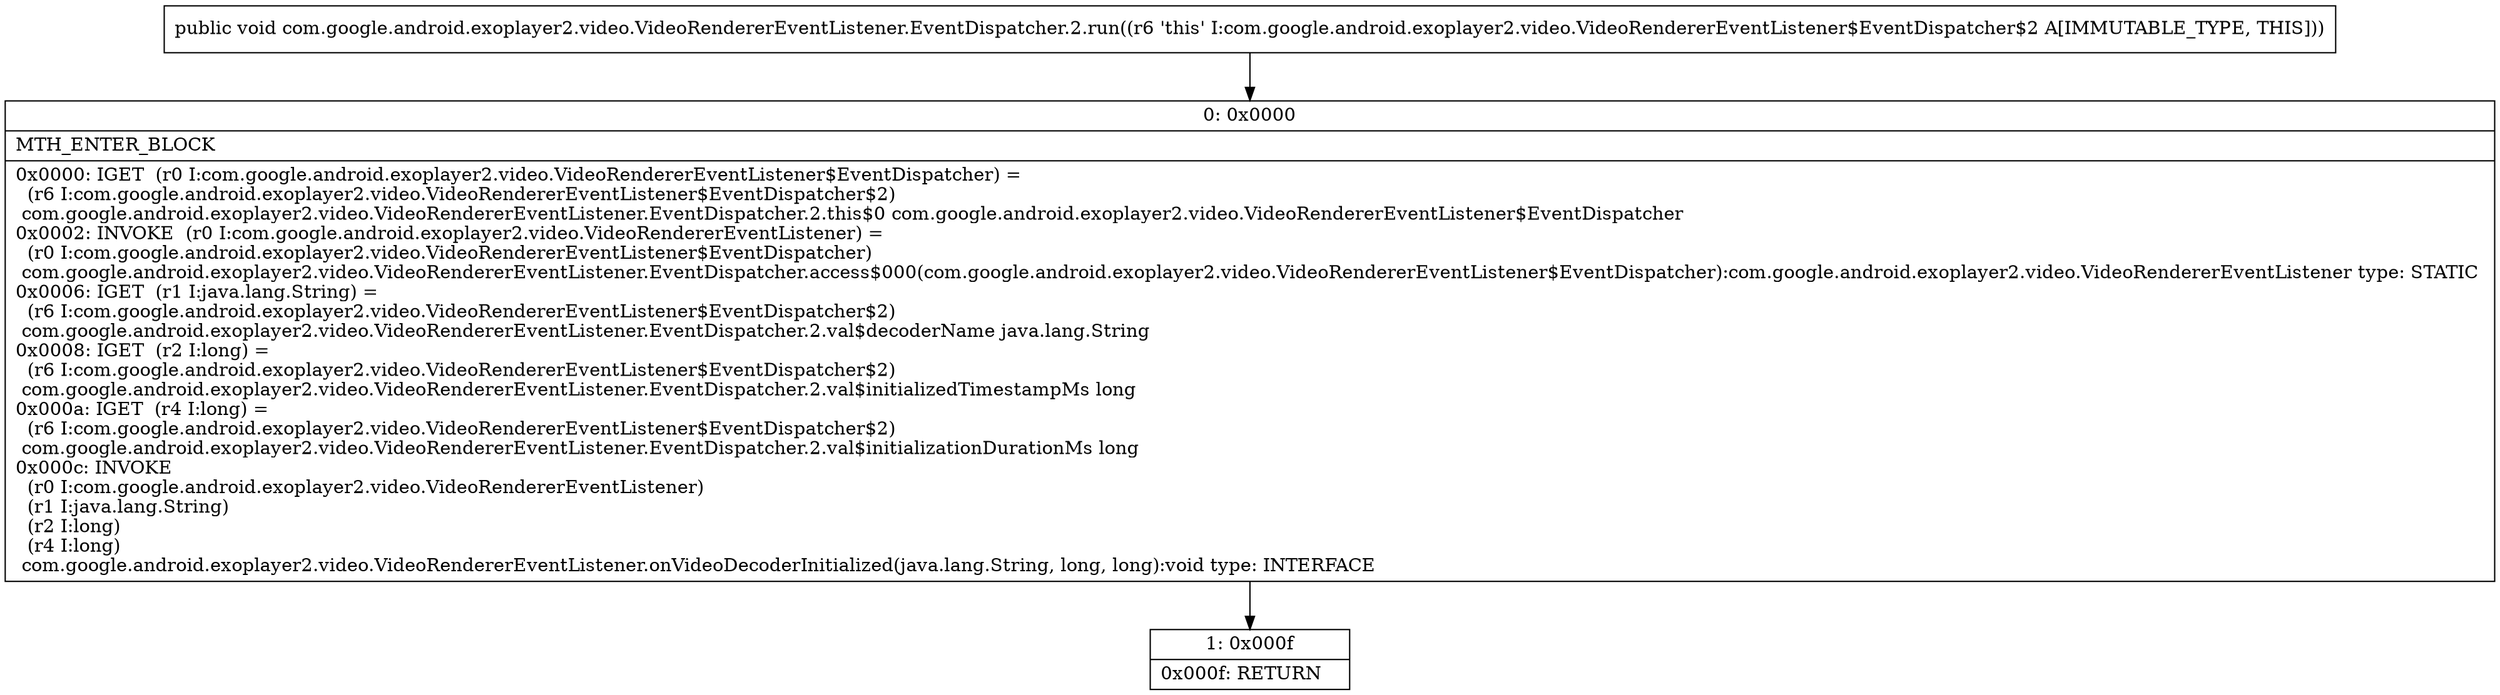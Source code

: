 digraph "CFG forcom.google.android.exoplayer2.video.VideoRendererEventListener.EventDispatcher.2.run()V" {
Node_0 [shape=record,label="{0\:\ 0x0000|MTH_ENTER_BLOCK\l|0x0000: IGET  (r0 I:com.google.android.exoplayer2.video.VideoRendererEventListener$EventDispatcher) = \l  (r6 I:com.google.android.exoplayer2.video.VideoRendererEventListener$EventDispatcher$2)\l com.google.android.exoplayer2.video.VideoRendererEventListener.EventDispatcher.2.this$0 com.google.android.exoplayer2.video.VideoRendererEventListener$EventDispatcher \l0x0002: INVOKE  (r0 I:com.google.android.exoplayer2.video.VideoRendererEventListener) = \l  (r0 I:com.google.android.exoplayer2.video.VideoRendererEventListener$EventDispatcher)\l com.google.android.exoplayer2.video.VideoRendererEventListener.EventDispatcher.access$000(com.google.android.exoplayer2.video.VideoRendererEventListener$EventDispatcher):com.google.android.exoplayer2.video.VideoRendererEventListener type: STATIC \l0x0006: IGET  (r1 I:java.lang.String) = \l  (r6 I:com.google.android.exoplayer2.video.VideoRendererEventListener$EventDispatcher$2)\l com.google.android.exoplayer2.video.VideoRendererEventListener.EventDispatcher.2.val$decoderName java.lang.String \l0x0008: IGET  (r2 I:long) = \l  (r6 I:com.google.android.exoplayer2.video.VideoRendererEventListener$EventDispatcher$2)\l com.google.android.exoplayer2.video.VideoRendererEventListener.EventDispatcher.2.val$initializedTimestampMs long \l0x000a: IGET  (r4 I:long) = \l  (r6 I:com.google.android.exoplayer2.video.VideoRendererEventListener$EventDispatcher$2)\l com.google.android.exoplayer2.video.VideoRendererEventListener.EventDispatcher.2.val$initializationDurationMs long \l0x000c: INVOKE  \l  (r0 I:com.google.android.exoplayer2.video.VideoRendererEventListener)\l  (r1 I:java.lang.String)\l  (r2 I:long)\l  (r4 I:long)\l com.google.android.exoplayer2.video.VideoRendererEventListener.onVideoDecoderInitialized(java.lang.String, long, long):void type: INTERFACE \l}"];
Node_1 [shape=record,label="{1\:\ 0x000f|0x000f: RETURN   \l}"];
MethodNode[shape=record,label="{public void com.google.android.exoplayer2.video.VideoRendererEventListener.EventDispatcher.2.run((r6 'this' I:com.google.android.exoplayer2.video.VideoRendererEventListener$EventDispatcher$2 A[IMMUTABLE_TYPE, THIS])) }"];
MethodNode -> Node_0;
Node_0 -> Node_1;
}

